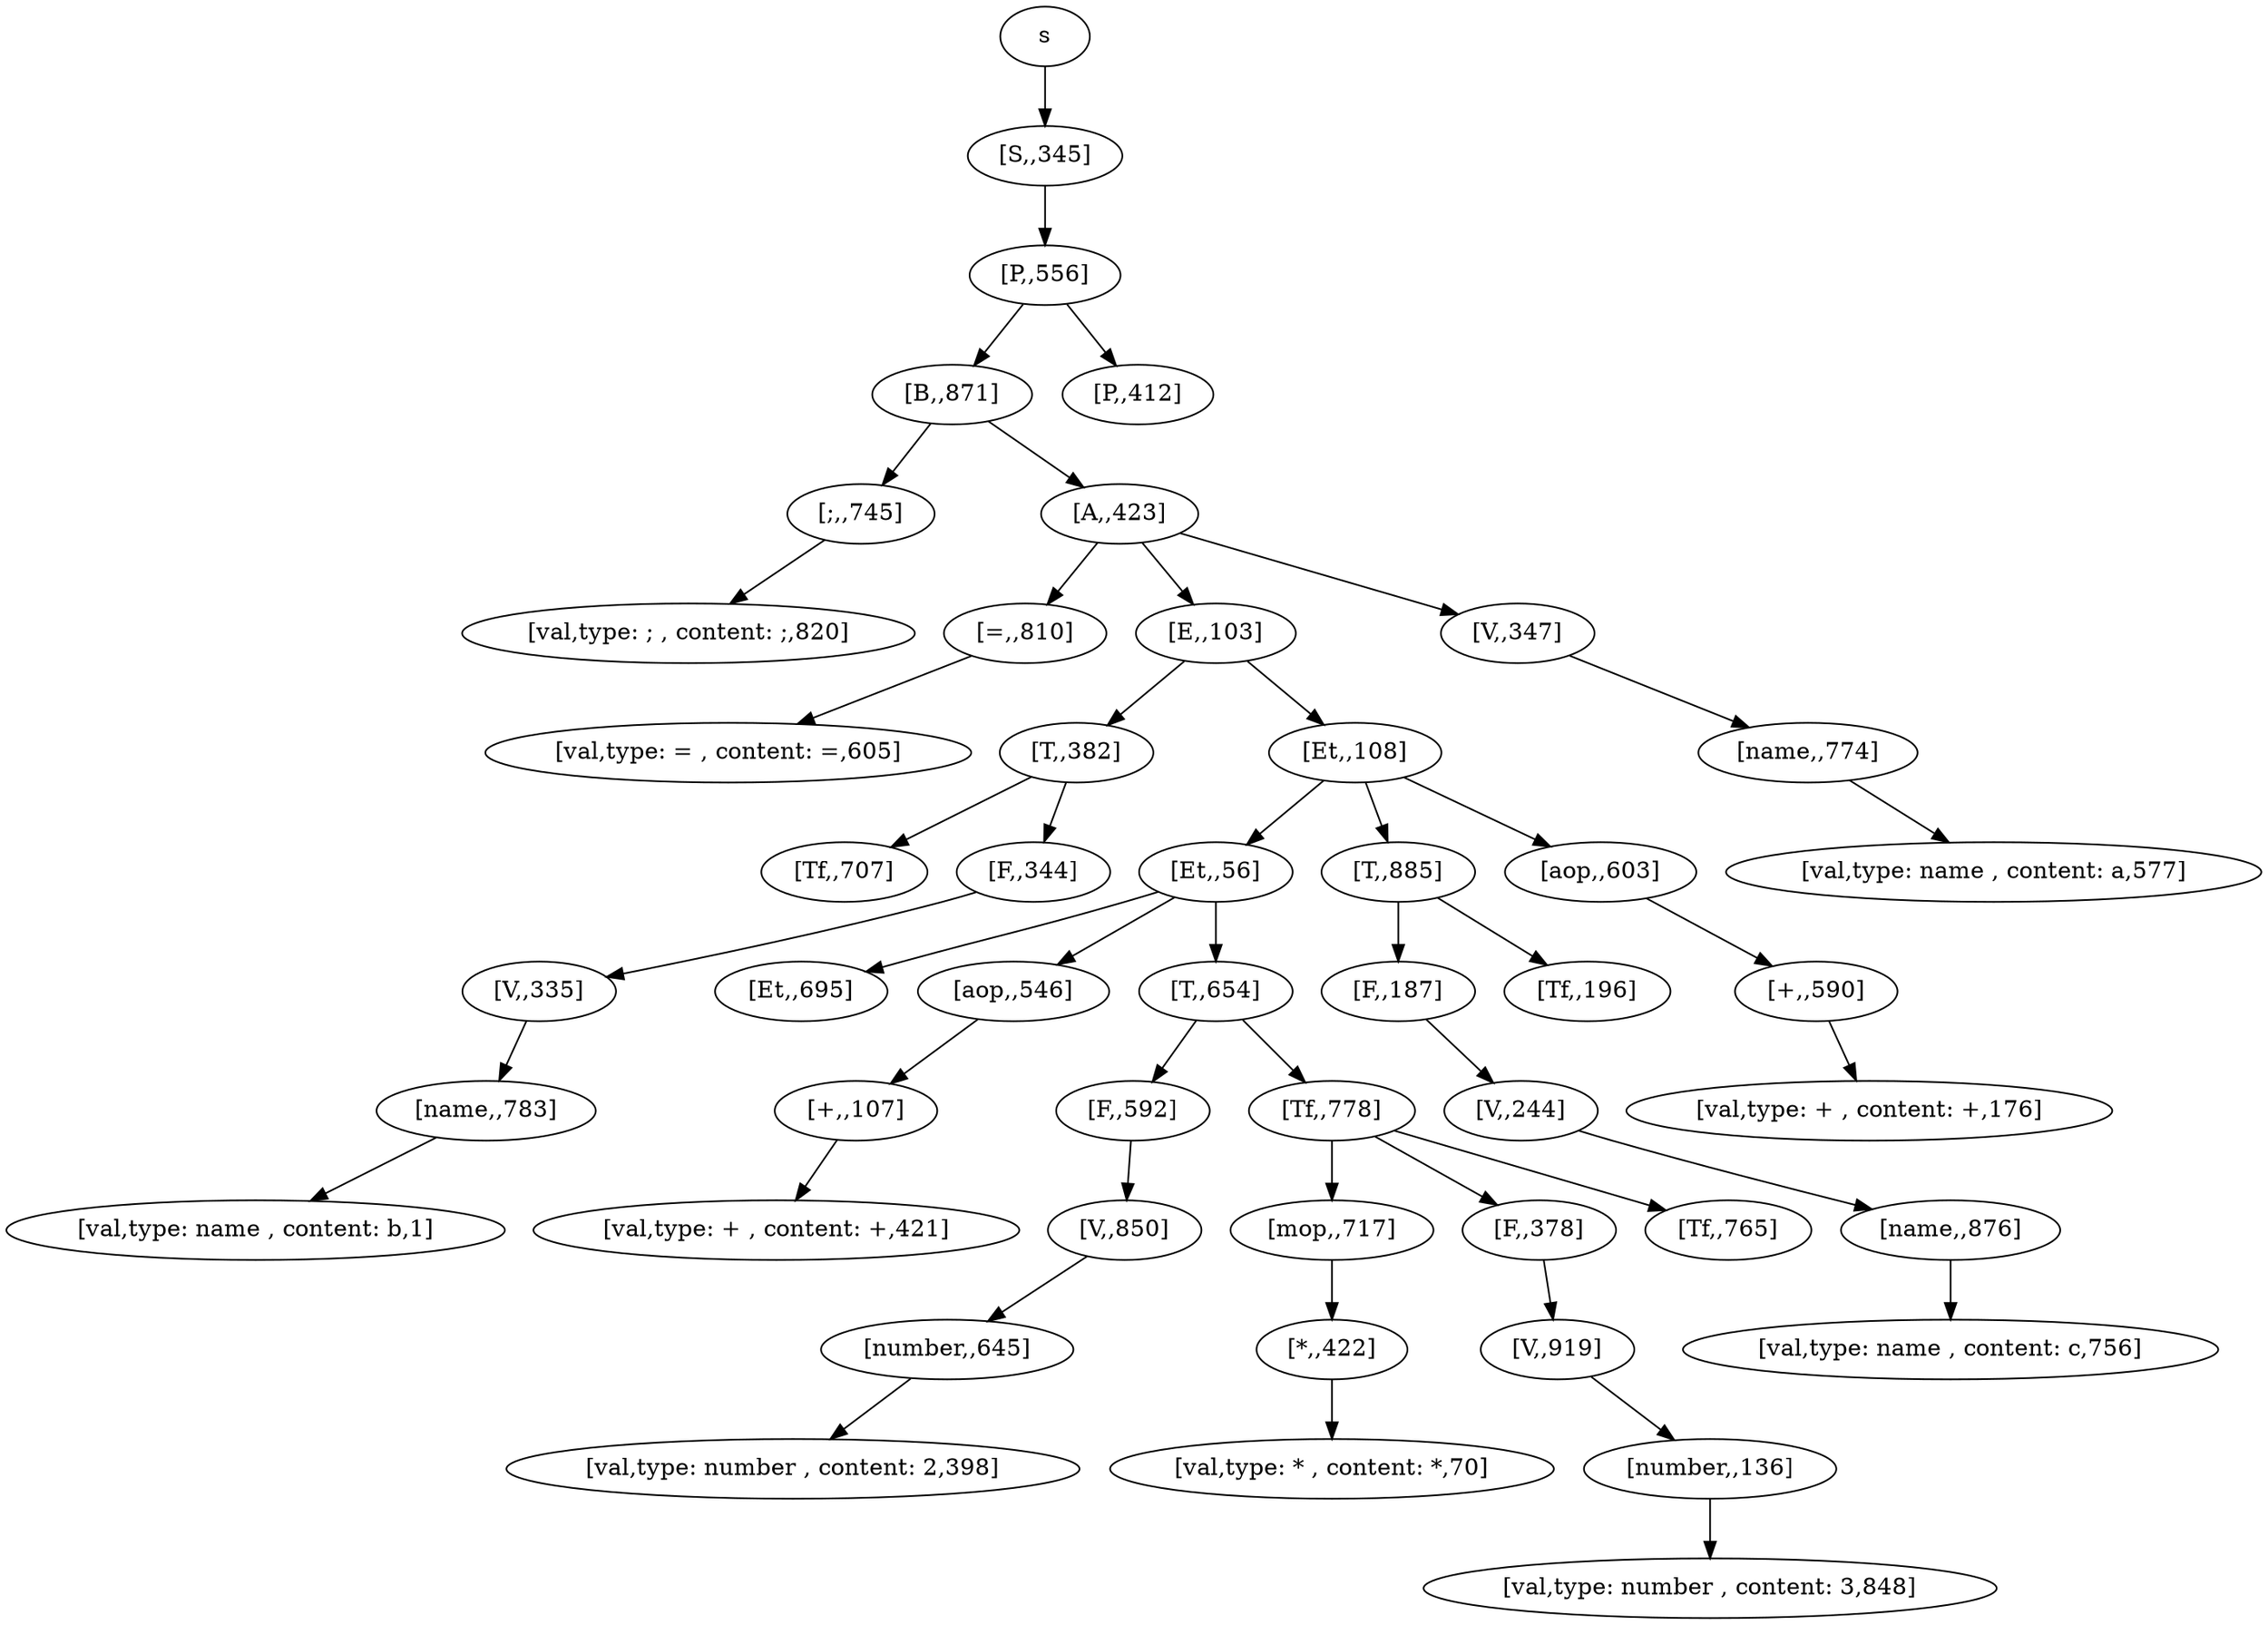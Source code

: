 strict digraph  {
	"[=,,810]" -> "[val,type: = , content: =,605]";
	"[F,,187]" -> "[V,,244]";
	"[mop,,717]" -> "[*,,422]";
	"[T,,382]" -> "[Tf,,707]";
	"[T,,382]" -> "[F,,344]";
	"[F,,592]" -> "[V,,850]";
	"[B,,871]" -> "[;,,745]";
	"[B,,871]" -> "[A,,423]";
	"[Et,,108]" -> "[Et,,56]";
	"[Et,,108]" -> "[T,,885]";
	"[Et,,108]" -> "[aop,,603]";
	"[S,,345]" -> "[P,,556]";
	"[name,,774]" -> "[val,type: name , content: a,577]";
	"[name,,783]" -> "[val,type: name , content: b,1]";
	"[Et,,56]" -> "[Et,,695]";
	"[Et,,56]" -> "[aop,,546]";
	"[Et,,56]" -> "[T,,654]";
	"[V,,919]" -> "[number,,136]";
	"[P,,556]" -> "[B,,871]";
	"[P,,556]" -> "[P,,412]";
	"[;,,745]" -> "[val,type: ; , content: ;,820]";
	"[V,,244]" -> "[name,,876]";
	"[F,,344]" -> "[V,,335]";
	"[name,,876]" -> "[val,type: name , content: c,756]";
	"[E,,103]" -> "[T,,382]";
	"[E,,103]" -> "[Et,,108]";
	"[F,,378]" -> "[V,,919]";
	"[aop,,546]" -> "[+,,107]";
	"[number,,645]" -> "[val,type: number , content: 2,398]";
	"[V,,335]" -> "[name,,783]";
	"[A,,423]" -> "[=,,810]";
	"[A,,423]" -> "[E,,103]";
	"[A,,423]" -> "[V,,347]";
	"[Tf,,778]" -> "[mop,,717]";
	"[Tf,,778]" -> "[Tf,,765]";
	"[Tf,,778]" -> "[F,,378]";
	"[*,,422]" -> "[val,type: * , content: *,70]";
	"[T,,654]" -> "[F,,592]";
	"[T,,654]" -> "[Tf,,778]";
	"[number,,136]" -> "[val,type: number , content: 3,848]";
	"[V,,850]" -> "[number,,645]";
	s -> "[S,,345]";
	"[T,,885]" -> "[F,,187]";
	"[T,,885]" -> "[Tf,,196]";
	"[+,,107]" -> "[val,type: + , content: +,421]";
	"[aop,,603]" -> "[+,,590]";
	"[V,,347]" -> "[name,,774]";
	"[+,,590]" -> "[val,type: + , content: +,176]";
}
